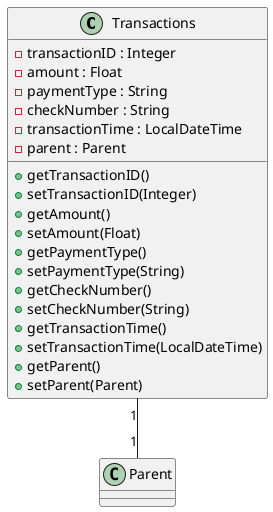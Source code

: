 @startuml
class Transactions {
    -transactionID : Integer
    -amount : Float
    -paymentType : String
    -checkNumber : String
    -transactionTime : LocalDateTime
    -parent : Parent
    +getTransactionID()
    +setTransactionID(Integer)
    +getAmount()
    +setAmount(Float)
    +getPaymentType()
    +setPaymentType(String)
    +getCheckNumber()
    +setCheckNumber(String)
    +getTransactionTime()
    +setTransactionTime(LocalDateTime)
    +getParent()
    +setParent(Parent)
}

Transactions "1" -- "1" Parent
@enduml
